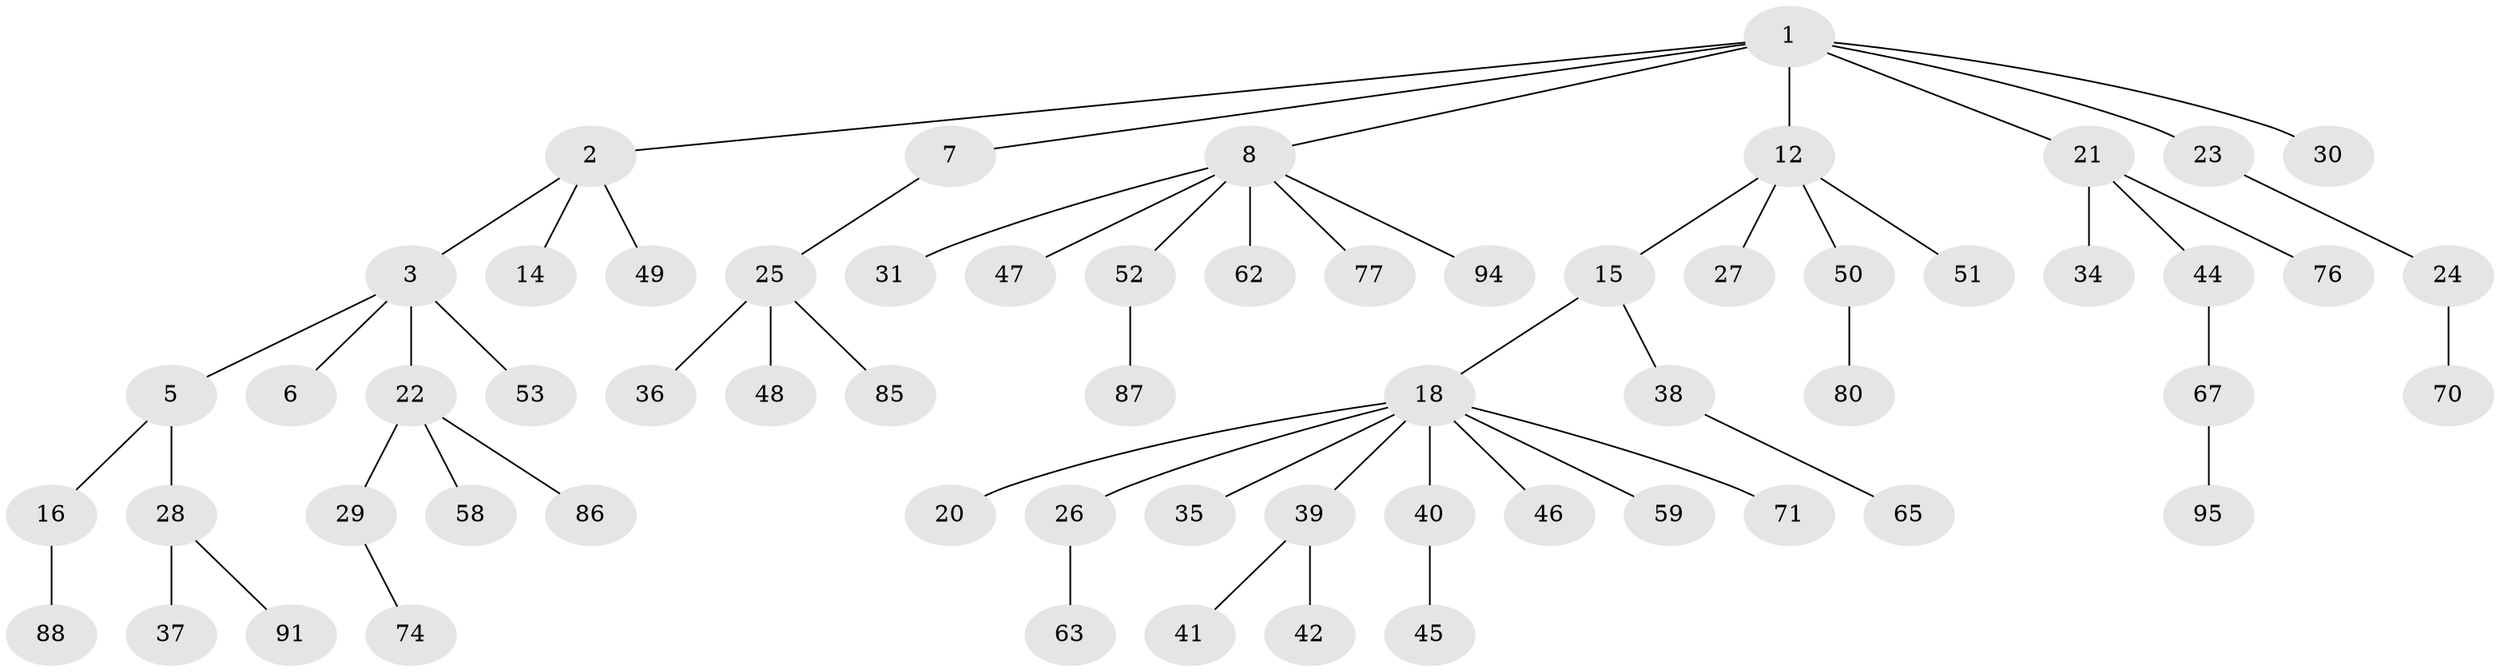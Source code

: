 // Generated by graph-tools (version 1.1) at 2025/24/03/03/25 07:24:05]
// undirected, 62 vertices, 61 edges
graph export_dot {
graph [start="1"]
  node [color=gray90,style=filled];
  1 [super="+4"];
  2 [super="+13"];
  3 [super="+11"];
  5 [super="+60"];
  6 [super="+10"];
  7;
  8 [super="+9"];
  12 [super="+17"];
  14;
  15 [super="+82"];
  16 [super="+64"];
  18 [super="+19"];
  20 [super="+32"];
  21 [super="+43"];
  22 [super="+56"];
  23 [super="+54"];
  24 [super="+92"];
  25 [super="+33"];
  26 [super="+84"];
  27;
  28 [super="+83"];
  29;
  30;
  31;
  34;
  35 [super="+69"];
  36;
  37 [super="+79"];
  38 [super="+55"];
  39 [super="+68"];
  40;
  41;
  42 [super="+89"];
  44 [super="+57"];
  45 [super="+61"];
  46 [super="+75"];
  47;
  48;
  49;
  50 [super="+81"];
  51 [super="+66"];
  52 [super="+72"];
  53;
  58 [super="+96"];
  59;
  62;
  63 [super="+90"];
  65 [super="+73"];
  67 [super="+78"];
  70;
  71;
  74 [super="+93"];
  76;
  77;
  80;
  85;
  86;
  87;
  88;
  91;
  94;
  95;
  1 -- 2;
  1 -- 7;
  1 -- 12;
  1 -- 21;
  1 -- 30;
  1 -- 8;
  1 -- 23;
  2 -- 3;
  2 -- 49;
  2 -- 14;
  3 -- 5;
  3 -- 6;
  3 -- 53;
  3 -- 22;
  5 -- 16;
  5 -- 28;
  7 -- 25;
  8 -- 62;
  8 -- 77;
  8 -- 94;
  8 -- 52;
  8 -- 31;
  8 -- 47;
  12 -- 15;
  12 -- 27;
  12 -- 50;
  12 -- 51;
  15 -- 18;
  15 -- 38;
  16 -- 88;
  18 -- 20;
  18 -- 71;
  18 -- 35;
  18 -- 39;
  18 -- 40;
  18 -- 26;
  18 -- 59;
  18 -- 46;
  21 -- 34;
  21 -- 44;
  21 -- 76;
  22 -- 29;
  22 -- 86;
  22 -- 58;
  23 -- 24;
  24 -- 70;
  25 -- 36;
  25 -- 48;
  25 -- 85;
  26 -- 63;
  28 -- 37;
  28 -- 91;
  29 -- 74;
  38 -- 65;
  39 -- 41;
  39 -- 42;
  40 -- 45;
  44 -- 67;
  50 -- 80;
  52 -- 87;
  67 -- 95;
}
